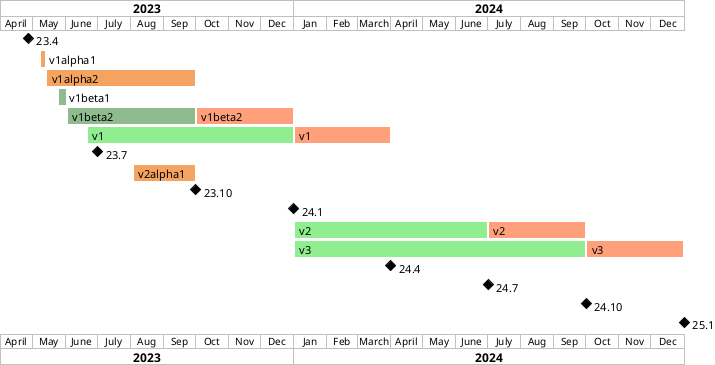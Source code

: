 @startgantt crd-versions
printscale monthly
Project starts the 2023-04-01

[23.4] happens 2023-04-27


[v1alpha1] starts 2023-05-08 and ends 2023-05-14 and is colored in SandyBrown
[v1alpha2] starts 2023-05-14 and ends 2023-10-01 and is colored in SandyBrown
[v1beta1]  starts 2023-05-25 and ends 2023-06-02 and is colored in DarkSeaGreen
[v1beta2]  starts 2023-06-02 and ends 2023-10-01 and is colored in DarkSeaGreen
[v1beta2 ] starts 2023-10-01 and ends 2024-01-01 and is colored in LightSalmon
[v1beta2 ] displays on same row as [v1beta2]
[v1]       starts 2023-06-21 and ends 2024-01-01 and is colored in LightGreen
[23.7] happens 2023-07-01
[v1 ]   starts 2024-01-01 and ends 2024-04-01 and is colored in LightSalmon
[v1 ] displays on same row as [v1]
[v2alpha1] starts 2023-08-03 and ends 2023-10-01 and is colored in SandyBrown
[23.10] happens 2023-10-01
[24.1] happens 2024-01-01
[v2]       starts 2024-01-01 and ends 2024-07-01 and is colored in LightGreen
[v2 ]   starts 2024-07-01 and ends 2024-10-01 and is colored in LightSalmon
[v2 ] displays on same row as [v2]
[v3]       starts 2024-01-01 and ends 2024-10-01 and is colored in LightGreen
[v3 ]   starts 2024-10-01 and ends 2025-01-01 and is colored in LightSalmon
[v3 ] displays on same row as [v3]
[24.4] happens 2024-04-01
[24.7] happens 2024-07-01
[24.10] happens 2024-10-01
[25.1] happens 2025-01-01

@endgantt
